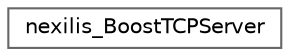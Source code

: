 digraph "Graphical Class Hierarchy"
{
 // LATEX_PDF_SIZE
  bgcolor="transparent";
  edge [fontname=Helvetica,fontsize=10,labelfontname=Helvetica,labelfontsize=10];
  node [fontname=Helvetica,fontsize=10,shape=box,height=0.2,width=0.4];
  rankdir="LR";
  Node0 [id="Node000000",label="nexilis_BoostTCPServer",height=0.2,width=0.4,color="grey40", fillcolor="white", style="filled",URL="$d5/d19/structnexilis__BoostTCPServer.html",tooltip=" "];
}
